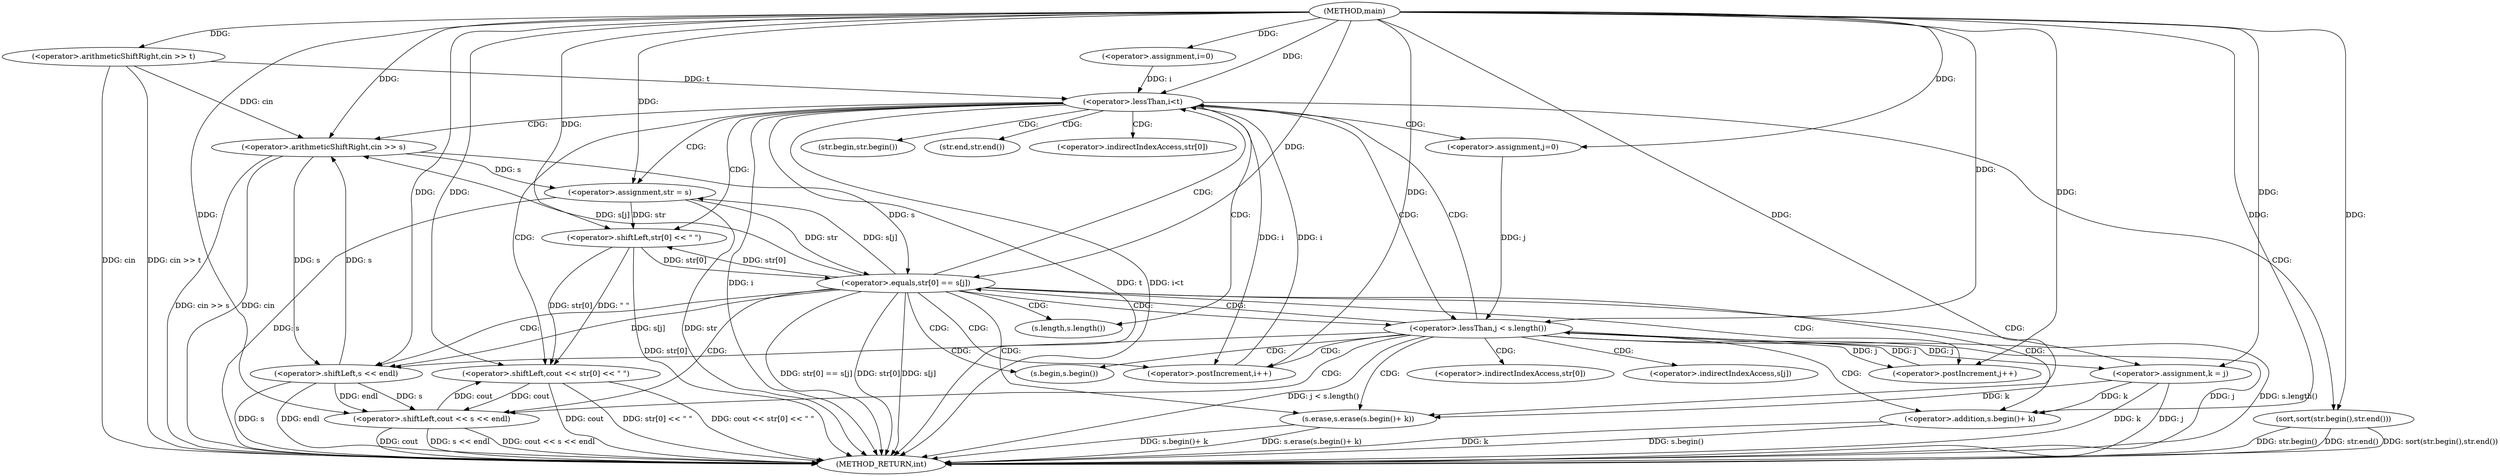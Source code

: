 digraph "main" {  
"1000101" [label = "(METHOD,main)" ]
"1000170" [label = "(METHOD_RETURN,int)" ]
"1000107" [label = "(<operator>.arithmeticShiftRight,cin >> t)" ]
"1000112" [label = "(<operator>.assignment,i=0)" ]
"1000115" [label = "(<operator>.lessThan,i<t)" ]
"1000118" [label = "(<operator>.postIncrement,i++)" ]
"1000121" [label = "(<operator>.arithmeticShiftRight,cin >> s)" ]
"1000124" [label = "(<operator>.assignment,str = s)" ]
"1000127" [label = "(sort,sort(str.begin(),str.end()))" ]
"1000130" [label = "(<operator>.shiftLeft,cout << str[0] << \" \")" ]
"1000161" [label = "(s.erase,s.erase(s.begin()+ k))" ]
"1000165" [label = "(<operator>.shiftLeft,cout << s << endl)" ]
"1000139" [label = "(<operator>.assignment,j=0)" ]
"1000142" [label = "(<operator>.lessThan,j < s.length())" ]
"1000145" [label = "(<operator>.postIncrement,j++)" ]
"1000132" [label = "(<operator>.shiftLeft,str[0] << \" \")" ]
"1000162" [label = "(<operator>.addition,s.begin()+ k)" ]
"1000167" [label = "(<operator>.shiftLeft,s << endl)" ]
"1000149" [label = "(<operator>.equals,str[0] == s[j])" ]
"1000157" [label = "(<operator>.assignment,k = j)" ]
"1000128" [label = "(str.begin,str.begin())" ]
"1000129" [label = "(str.end,str.end())" ]
"1000133" [label = "(<operator>.indirectIndexAccess,str[0])" ]
"1000144" [label = "(s.length,s.length())" ]
"1000163" [label = "(s.begin,s.begin())" ]
"1000150" [label = "(<operator>.indirectIndexAccess,str[0])" ]
"1000153" [label = "(<operator>.indirectIndexAccess,s[j])" ]
  "1000107" -> "1000170"  [ label = "DDG: cin"] 
  "1000107" -> "1000170"  [ label = "DDG: cin >> t"] 
  "1000115" -> "1000170"  [ label = "DDG: i"] 
  "1000115" -> "1000170"  [ label = "DDG: t"] 
  "1000115" -> "1000170"  [ label = "DDG: i<t"] 
  "1000121" -> "1000170"  [ label = "DDG: cin"] 
  "1000121" -> "1000170"  [ label = "DDG: cin >> s"] 
  "1000124" -> "1000170"  [ label = "DDG: str"] 
  "1000124" -> "1000170"  [ label = "DDG: s"] 
  "1000127" -> "1000170"  [ label = "DDG: str.begin()"] 
  "1000127" -> "1000170"  [ label = "DDG: str.end()"] 
  "1000127" -> "1000170"  [ label = "DDG: sort(str.begin(),str.end())"] 
  "1000130" -> "1000170"  [ label = "DDG: cout"] 
  "1000132" -> "1000170"  [ label = "DDG: str[0]"] 
  "1000130" -> "1000170"  [ label = "DDG: str[0] << \" \""] 
  "1000130" -> "1000170"  [ label = "DDG: cout << str[0] << \" \""] 
  "1000142" -> "1000170"  [ label = "DDG: j"] 
  "1000142" -> "1000170"  [ label = "DDG: s.length()"] 
  "1000142" -> "1000170"  [ label = "DDG: j < s.length()"] 
  "1000149" -> "1000170"  [ label = "DDG: str[0]"] 
  "1000149" -> "1000170"  [ label = "DDG: s[j]"] 
  "1000149" -> "1000170"  [ label = "DDG: str[0] == s[j]"] 
  "1000157" -> "1000170"  [ label = "DDG: k"] 
  "1000157" -> "1000170"  [ label = "DDG: j"] 
  "1000162" -> "1000170"  [ label = "DDG: s.begin()"] 
  "1000162" -> "1000170"  [ label = "DDG: k"] 
  "1000161" -> "1000170"  [ label = "DDG: s.begin()+ k"] 
  "1000161" -> "1000170"  [ label = "DDG: s.erase(s.begin()+ k)"] 
  "1000165" -> "1000170"  [ label = "DDG: cout"] 
  "1000167" -> "1000170"  [ label = "DDG: s"] 
  "1000165" -> "1000170"  [ label = "DDG: s << endl"] 
  "1000165" -> "1000170"  [ label = "DDG: cout << s << endl"] 
  "1000167" -> "1000170"  [ label = "DDG: endl"] 
  "1000101" -> "1000107"  [ label = "DDG: "] 
  "1000101" -> "1000112"  [ label = "DDG: "] 
  "1000112" -> "1000115"  [ label = "DDG: i"] 
  "1000118" -> "1000115"  [ label = "DDG: i"] 
  "1000101" -> "1000115"  [ label = "DDG: "] 
  "1000107" -> "1000115"  [ label = "DDG: t"] 
  "1000115" -> "1000118"  [ label = "DDG: i"] 
  "1000101" -> "1000118"  [ label = "DDG: "] 
  "1000121" -> "1000124"  [ label = "DDG: s"] 
  "1000149" -> "1000124"  [ label = "DDG: s[j]"] 
  "1000101" -> "1000124"  [ label = "DDG: "] 
  "1000107" -> "1000121"  [ label = "DDG: cin"] 
  "1000101" -> "1000121"  [ label = "DDG: "] 
  "1000149" -> "1000121"  [ label = "DDG: s[j]"] 
  "1000167" -> "1000121"  [ label = "DDG: s"] 
  "1000101" -> "1000127"  [ label = "DDG: "] 
  "1000165" -> "1000130"  [ label = "DDG: cout"] 
  "1000101" -> "1000130"  [ label = "DDG: "] 
  "1000132" -> "1000130"  [ label = "DDG: str[0]"] 
  "1000132" -> "1000130"  [ label = "DDG: \" \""] 
  "1000101" -> "1000139"  [ label = "DDG: "] 
  "1000101" -> "1000161"  [ label = "DDG: "] 
  "1000157" -> "1000161"  [ label = "DDG: k"] 
  "1000130" -> "1000165"  [ label = "DDG: cout"] 
  "1000101" -> "1000165"  [ label = "DDG: "] 
  "1000167" -> "1000165"  [ label = "DDG: s"] 
  "1000167" -> "1000165"  [ label = "DDG: endl"] 
  "1000124" -> "1000132"  [ label = "DDG: str"] 
  "1000149" -> "1000132"  [ label = "DDG: str[0]"] 
  "1000101" -> "1000132"  [ label = "DDG: "] 
  "1000139" -> "1000142"  [ label = "DDG: j"] 
  "1000145" -> "1000142"  [ label = "DDG: j"] 
  "1000101" -> "1000142"  [ label = "DDG: "] 
  "1000142" -> "1000145"  [ label = "DDG: j"] 
  "1000101" -> "1000145"  [ label = "DDG: "] 
  "1000101" -> "1000162"  [ label = "DDG: "] 
  "1000157" -> "1000162"  [ label = "DDG: k"] 
  "1000149" -> "1000167"  [ label = "DDG: s[j]"] 
  "1000101" -> "1000167"  [ label = "DDG: "] 
  "1000121" -> "1000167"  [ label = "DDG: s"] 
  "1000124" -> "1000149"  [ label = "DDG: str"] 
  "1000132" -> "1000149"  [ label = "DDG: str[0]"] 
  "1000121" -> "1000149"  [ label = "DDG: s"] 
  "1000101" -> "1000149"  [ label = "DDG: "] 
  "1000142" -> "1000157"  [ label = "DDG: j"] 
  "1000101" -> "1000157"  [ label = "DDG: "] 
  "1000115" -> "1000127"  [ label = "CDG: "] 
  "1000115" -> "1000142"  [ label = "CDG: "] 
  "1000115" -> "1000128"  [ label = "CDG: "] 
  "1000115" -> "1000139"  [ label = "CDG: "] 
  "1000115" -> "1000133"  [ label = "CDG: "] 
  "1000115" -> "1000144"  [ label = "CDG: "] 
  "1000115" -> "1000121"  [ label = "CDG: "] 
  "1000115" -> "1000132"  [ label = "CDG: "] 
  "1000115" -> "1000129"  [ label = "CDG: "] 
  "1000115" -> "1000124"  [ label = "CDG: "] 
  "1000115" -> "1000130"  [ label = "CDG: "] 
  "1000142" -> "1000153"  [ label = "CDG: "] 
  "1000142" -> "1000161"  [ label = "CDG: "] 
  "1000142" -> "1000150"  [ label = "CDG: "] 
  "1000142" -> "1000118"  [ label = "CDG: "] 
  "1000142" -> "1000165"  [ label = "CDG: "] 
  "1000142" -> "1000149"  [ label = "CDG: "] 
  "1000142" -> "1000163"  [ label = "CDG: "] 
  "1000142" -> "1000167"  [ label = "CDG: "] 
  "1000142" -> "1000115"  [ label = "CDG: "] 
  "1000142" -> "1000162"  [ label = "CDG: "] 
  "1000149" -> "1000142"  [ label = "CDG: "] 
  "1000149" -> "1000144"  [ label = "CDG: "] 
  "1000149" -> "1000157"  [ label = "CDG: "] 
  "1000149" -> "1000145"  [ label = "CDG: "] 
  "1000149" -> "1000161"  [ label = "CDG: "] 
  "1000149" -> "1000118"  [ label = "CDG: "] 
  "1000149" -> "1000165"  [ label = "CDG: "] 
  "1000149" -> "1000163"  [ label = "CDG: "] 
  "1000149" -> "1000167"  [ label = "CDG: "] 
  "1000149" -> "1000115"  [ label = "CDG: "] 
  "1000149" -> "1000162"  [ label = "CDG: "] 
}
